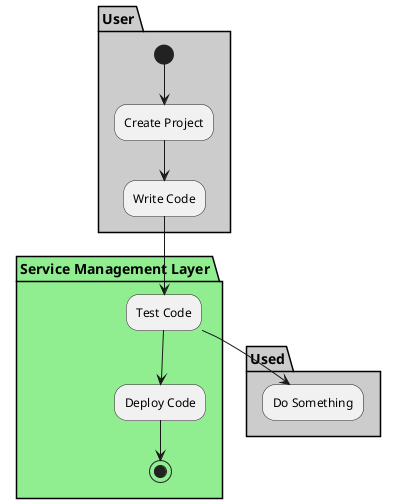 @startuml

partition "Service Management Layer" {

}

partition User #cccccc {
  (*) --> "Create Project"
  --> "Write Code"
}

partition "Service Management Layer" #lightgreen {
  "Write Code" --> "Test Code"
  "Test Code" --> "Deploy Code"
  "Deploy Code" --> (*)
}

partition Used #cccccc {
  "Test Code" --> "Do Something"
}

@enduml
